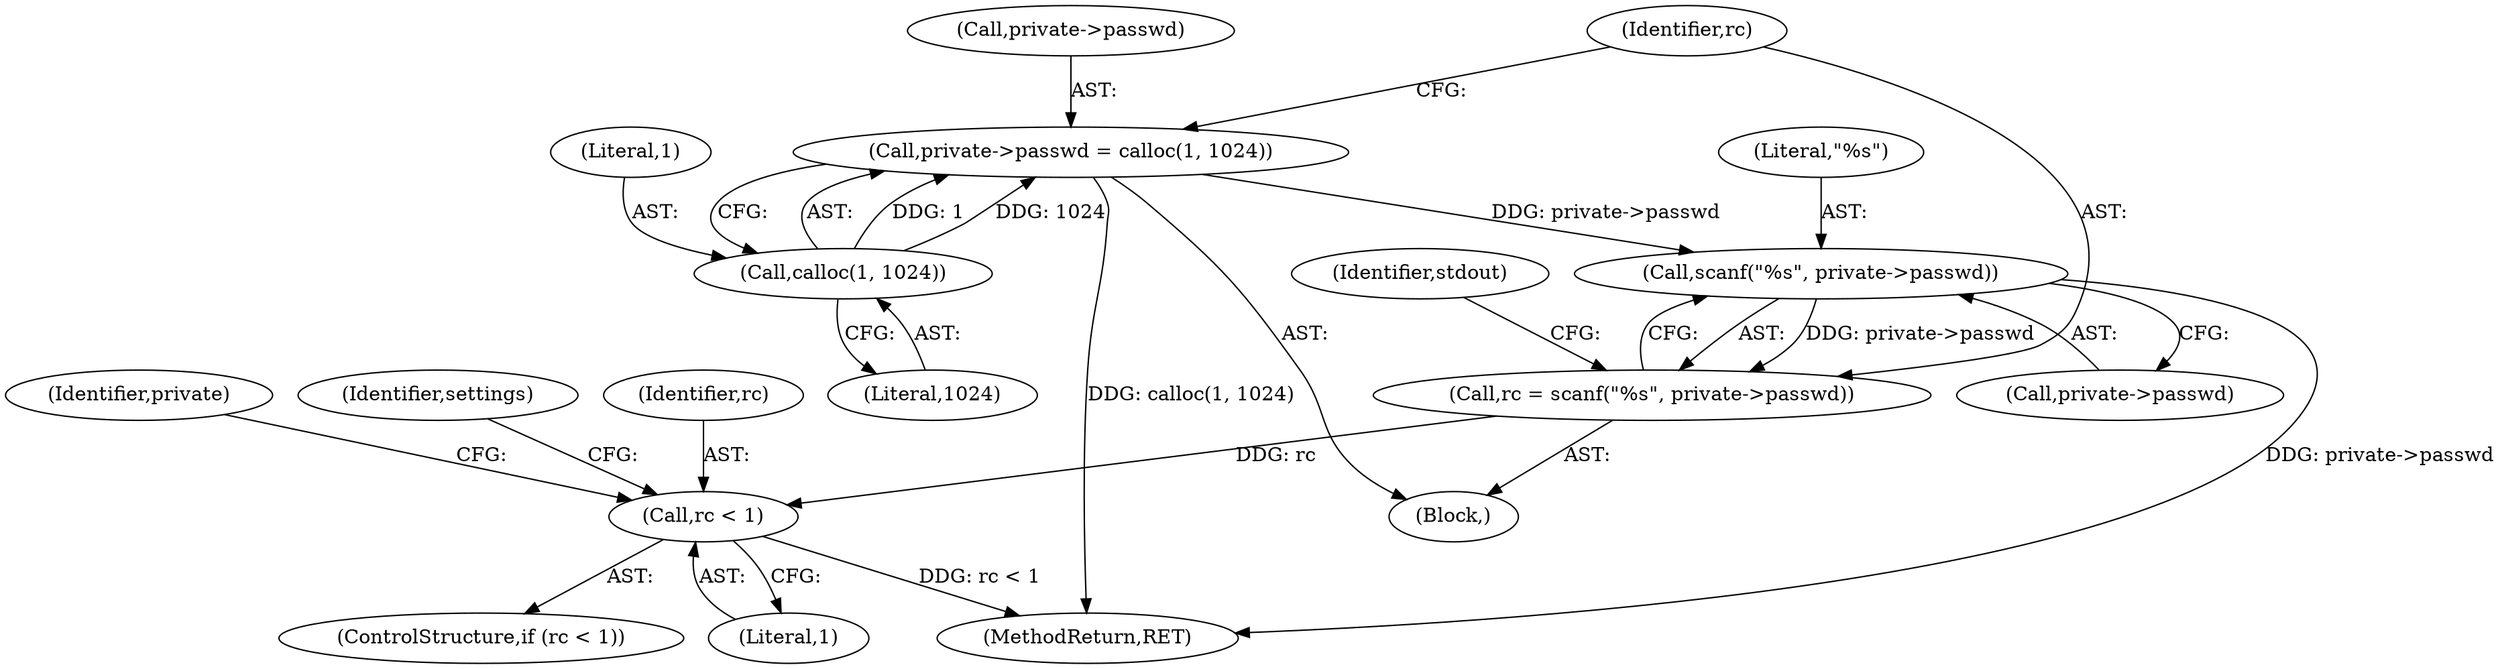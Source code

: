 digraph "0_pacemaker_564f7cc2a51dcd2f28ab12a13394f31be5aa3c93_7@API" {
"1000146" [label="(Call,private->passwd = calloc(1, 1024))"];
"1000150" [label="(Call,calloc(1, 1024))"];
"1000155" [label="(Call,scanf(\"%s\", private->passwd))"];
"1000153" [label="(Call,rc = scanf(\"%s\", private->passwd))"];
"1000164" [label="(Call,rc < 1)"];
"1000163" [label="(ControlStructure,if (rc < 1))"];
"1000154" [label="(Identifier,rc)"];
"1000165" [label="(Identifier,rc)"];
"1000150" [label="(Call,calloc(1, 1024))"];
"1000122" [label="(Block,)"];
"1000308" [label="(MethodReturn,RET)"];
"1000147" [label="(Call,private->passwd)"];
"1000170" [label="(Identifier,private)"];
"1000152" [label="(Literal,1024)"];
"1000175" [label="(Identifier,settings)"];
"1000151" [label="(Literal,1)"];
"1000166" [label="(Literal,1)"];
"1000153" [label="(Call,rc = scanf(\"%s\", private->passwd))"];
"1000146" [label="(Call,private->passwd = calloc(1, 1024))"];
"1000155" [label="(Call,scanf(\"%s\", private->passwd))"];
"1000156" [label="(Literal,\"%s\")"];
"1000161" [label="(Identifier,stdout)"];
"1000157" [label="(Call,private->passwd)"];
"1000164" [label="(Call,rc < 1)"];
"1000146" -> "1000122"  [label="AST: "];
"1000146" -> "1000150"  [label="CFG: "];
"1000147" -> "1000146"  [label="AST: "];
"1000150" -> "1000146"  [label="AST: "];
"1000154" -> "1000146"  [label="CFG: "];
"1000146" -> "1000308"  [label="DDG: calloc(1, 1024)"];
"1000150" -> "1000146"  [label="DDG: 1"];
"1000150" -> "1000146"  [label="DDG: 1024"];
"1000146" -> "1000155"  [label="DDG: private->passwd"];
"1000150" -> "1000152"  [label="CFG: "];
"1000151" -> "1000150"  [label="AST: "];
"1000152" -> "1000150"  [label="AST: "];
"1000155" -> "1000153"  [label="AST: "];
"1000155" -> "1000157"  [label="CFG: "];
"1000156" -> "1000155"  [label="AST: "];
"1000157" -> "1000155"  [label="AST: "];
"1000153" -> "1000155"  [label="CFG: "];
"1000155" -> "1000308"  [label="DDG: private->passwd"];
"1000155" -> "1000153"  [label="DDG: private->passwd"];
"1000153" -> "1000122"  [label="AST: "];
"1000154" -> "1000153"  [label="AST: "];
"1000161" -> "1000153"  [label="CFG: "];
"1000153" -> "1000164"  [label="DDG: rc"];
"1000164" -> "1000163"  [label="AST: "];
"1000164" -> "1000166"  [label="CFG: "];
"1000165" -> "1000164"  [label="AST: "];
"1000166" -> "1000164"  [label="AST: "];
"1000170" -> "1000164"  [label="CFG: "];
"1000175" -> "1000164"  [label="CFG: "];
"1000164" -> "1000308"  [label="DDG: rc < 1"];
}
